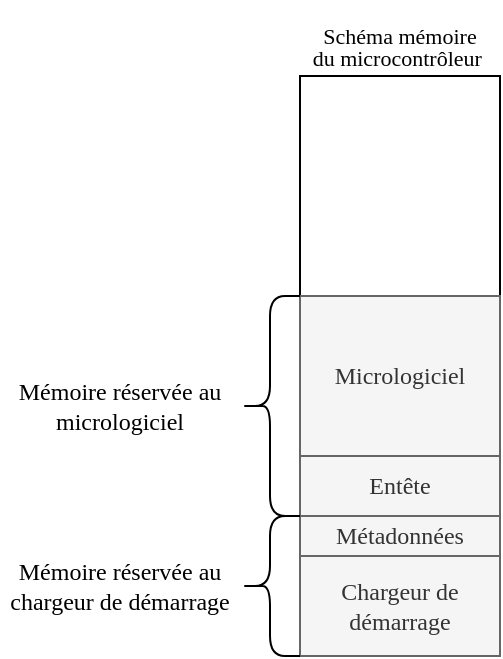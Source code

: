 <mxfile version="21.6.2" type="device">
  <diagram name="Page-1" id="1YRHAizjSWOm0qdDqU5r">
    <mxGraphModel dx="784" dy="379" grid="1" gridSize="10" guides="1" tooltips="1" connect="1" arrows="1" fold="1" page="1" pageScale="1" pageWidth="827" pageHeight="1169" math="0" shadow="0">
      <root>
        <mxCell id="0" />
        <mxCell id="1" parent="0" />
        <mxCell id="IRHucIBJhyLnKCHNsG0P-4" value="" style="rounded=0;whiteSpace=wrap;html=1;" parent="1" vertex="1">
          <mxGeometry x="460" y="100" width="100" height="290" as="geometry" />
        </mxCell>
        <mxCell id="IRHucIBJhyLnKCHNsG0P-5" value="&lt;font face=&quot;computer modern&quot; style=&quot;font-size: 12px;&quot; data-font-src=&quot;https://fonts.googleapis.com/css?family=computer+modern&quot;&gt;Chargeur de&lt;br&gt;démarrage&lt;br&gt;&lt;/font&gt;" style="rounded=0;whiteSpace=wrap;html=1;fillColor=#f5f5f5;fontColor=#333333;strokeColor=#666666;" parent="1" vertex="1">
          <mxGeometry x="460" y="340" width="100" height="50" as="geometry" />
        </mxCell>
        <mxCell id="IRHucIBJhyLnKCHNsG0P-6" value="&lt;font data-font-src=&quot;https://fonts.googleapis.com/css?family=computer+modern&quot; face=&quot;computer modern&quot;&gt;Métadonnées&lt;/font&gt;" style="rounded=0;whiteSpace=wrap;html=1;fillColor=#f5f5f5;fontColor=#333333;strokeColor=#666666;" parent="1" vertex="1">
          <mxGeometry x="460" y="320" width="100" height="20" as="geometry" />
        </mxCell>
        <mxCell id="IRHucIBJhyLnKCHNsG0P-7" value="&lt;font data-font-src=&quot;https://fonts.googleapis.com/css?family=computer+modern&quot; face=&quot;computer modern&quot;&gt;Entête&lt;/font&gt;" style="rounded=0;whiteSpace=wrap;html=1;fillColor=#f5f5f5;fontColor=#333333;strokeColor=#666666;" parent="1" vertex="1">
          <mxGeometry x="460" y="290" width="100" height="30" as="geometry" />
        </mxCell>
        <mxCell id="IRHucIBJhyLnKCHNsG0P-19" value="&lt;pre style=&quot;border-color: var(--border-color); line-height: 11px;&quot;&gt;&lt;font style=&quot;&quot; face=&quot;computer modern&quot;&gt;&lt;span style=&quot;font-size: 11px;&quot;&gt;Schéma mémoire&lt;br/&gt;du microcontrôleur &lt;/span&gt;&lt;/font&gt;&lt;/pre&gt;" style="text;html=1;strokeColor=none;fillColor=none;align=center;verticalAlign=middle;whiteSpace=wrap;rounded=0;" parent="1" vertex="1">
          <mxGeometry x="460" y="70" width="100" height="30" as="geometry" />
        </mxCell>
        <mxCell id="EUJNejaqngc6AC3HYtj4-2" value="&lt;font data-font-src=&quot;https://fonts.googleapis.com/css?family=computer+modern&quot; face=&quot;computer modern&quot;&gt;Micrologiciel&lt;/font&gt;" style="rounded=0;whiteSpace=wrap;html=1;fillColor=#f5f5f5;fontColor=#333333;strokeColor=#666666;" vertex="1" parent="1">
          <mxGeometry x="460" y="210" width="100" height="80" as="geometry" />
        </mxCell>
        <mxCell id="EUJNejaqngc6AC3HYtj4-5" value="" style="shape=curlyBracket;whiteSpace=wrap;html=1;rounded=1;labelPosition=left;verticalLabelPosition=middle;align=right;verticalAlign=middle;" vertex="1" parent="1">
          <mxGeometry x="430" y="320" width="30" height="70" as="geometry" />
        </mxCell>
        <mxCell id="EUJNejaqngc6AC3HYtj4-6" value="" style="shape=curlyBracket;whiteSpace=wrap;html=1;rounded=1;labelPosition=left;verticalLabelPosition=middle;align=right;verticalAlign=middle;" vertex="1" parent="1">
          <mxGeometry x="430" y="210" width="30" height="110" as="geometry" />
        </mxCell>
        <mxCell id="EUJNejaqngc6AC3HYtj4-7" value="&lt;font data-font-src=&quot;https://fonts.googleapis.com/css?family=computer+modern&quot; face=&quot;computer modern&quot;&gt;Mémoire réservée au chargeur de démarrage&lt;/font&gt;" style="text;html=1;strokeColor=none;fillColor=none;align=center;verticalAlign=middle;whiteSpace=wrap;rounded=0;" vertex="1" parent="1">
          <mxGeometry x="310" y="330" width="120" height="50" as="geometry" />
        </mxCell>
        <mxCell id="EUJNejaqngc6AC3HYtj4-8" value="&lt;font data-font-src=&quot;https://fonts.googleapis.com/css?family=computer+modern&quot; face=&quot;computer modern&quot;&gt;Mémoire réservée au micrologiciel&lt;/font&gt;" style="text;html=1;strokeColor=none;fillColor=none;align=center;verticalAlign=middle;whiteSpace=wrap;rounded=0;" vertex="1" parent="1">
          <mxGeometry x="310" y="240" width="120" height="50" as="geometry" />
        </mxCell>
      </root>
    </mxGraphModel>
  </diagram>
</mxfile>
